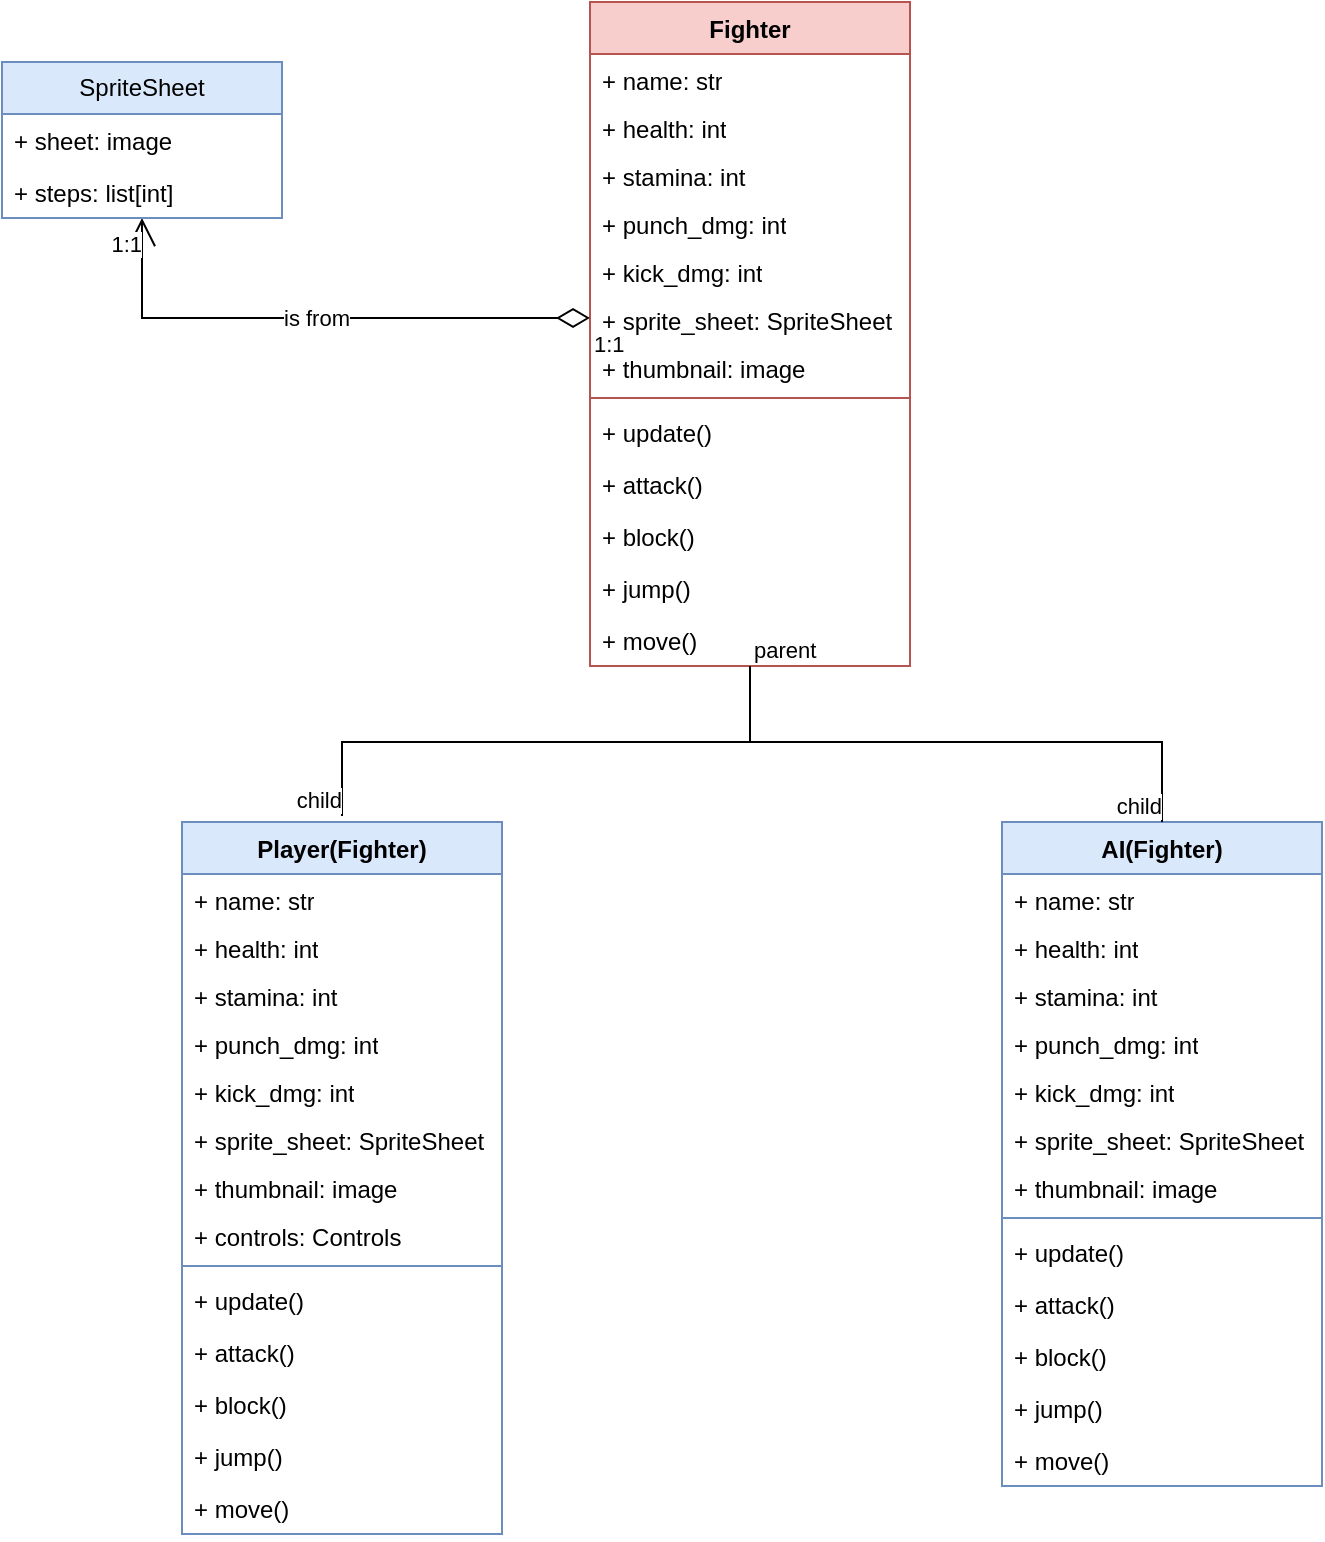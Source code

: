 <mxfile version="24.8.4">
  <diagram name="1 oldal" id="AO9EqF0Pw0XHUYTM5-0S">
    <mxGraphModel dx="1687" dy="868" grid="1" gridSize="10" guides="1" tooltips="1" connect="1" arrows="1" fold="1" page="1" pageScale="1" pageWidth="1600" pageHeight="900" math="0" shadow="0">
      <root>
        <mxCell id="0" />
        <mxCell id="1" parent="0" />
        <mxCell id="5-NTMnnVonEZ9g2xOe2K-20" value="Fighter" style="swimlane;fontStyle=1;align=center;verticalAlign=top;childLayout=stackLayout;horizontal=1;startSize=26;horizontalStack=0;resizeParent=1;resizeParentMax=0;resizeLast=0;collapsible=1;marginBottom=0;whiteSpace=wrap;html=1;fillColor=#f8cecc;strokeColor=#b85450;" vertex="1" parent="1">
          <mxGeometry x="334" y="60" width="160" height="332" as="geometry" />
        </mxCell>
        <mxCell id="5-NTMnnVonEZ9g2xOe2K-21" value="+ name: str" style="text;strokeColor=none;fillColor=none;align=left;verticalAlign=top;spacingLeft=4;spacingRight=4;overflow=hidden;rotatable=0;points=[[0,0.5],[1,0.5]];portConstraint=eastwest;whiteSpace=wrap;html=1;" vertex="1" parent="5-NTMnnVonEZ9g2xOe2K-20">
          <mxGeometry y="26" width="160" height="24" as="geometry" />
        </mxCell>
        <mxCell id="5-NTMnnVonEZ9g2xOe2K-26" value="+ health: int" style="text;strokeColor=none;fillColor=none;align=left;verticalAlign=top;spacingLeft=4;spacingRight=4;overflow=hidden;rotatable=0;points=[[0,0.5],[1,0.5]];portConstraint=eastwest;whiteSpace=wrap;html=1;" vertex="1" parent="5-NTMnnVonEZ9g2xOe2K-20">
          <mxGeometry y="50" width="160" height="24" as="geometry" />
        </mxCell>
        <mxCell id="5-NTMnnVonEZ9g2xOe2K-31" value="+ stamina: int" style="text;strokeColor=none;fillColor=none;align=left;verticalAlign=top;spacingLeft=4;spacingRight=4;overflow=hidden;rotatable=0;points=[[0,0.5],[1,0.5]];portConstraint=eastwest;whiteSpace=wrap;html=1;" vertex="1" parent="5-NTMnnVonEZ9g2xOe2K-20">
          <mxGeometry y="74" width="160" height="24" as="geometry" />
        </mxCell>
        <mxCell id="5-NTMnnVonEZ9g2xOe2K-30" value="+ punch_dmg: int" style="text;strokeColor=none;fillColor=none;align=left;verticalAlign=top;spacingLeft=4;spacingRight=4;overflow=hidden;rotatable=0;points=[[0,0.5],[1,0.5]];portConstraint=eastwest;whiteSpace=wrap;html=1;" vertex="1" parent="5-NTMnnVonEZ9g2xOe2K-20">
          <mxGeometry y="98" width="160" height="24" as="geometry" />
        </mxCell>
        <mxCell id="5-NTMnnVonEZ9g2xOe2K-29" value="+ kick_dmg: int" style="text;strokeColor=none;fillColor=none;align=left;verticalAlign=top;spacingLeft=4;spacingRight=4;overflow=hidden;rotatable=0;points=[[0,0.5],[1,0.5]];portConstraint=eastwest;whiteSpace=wrap;html=1;" vertex="1" parent="5-NTMnnVonEZ9g2xOe2K-20">
          <mxGeometry y="122" width="160" height="24" as="geometry" />
        </mxCell>
        <mxCell id="5-NTMnnVonEZ9g2xOe2K-28" value="+ sprite_sheet: SpriteSheet" style="text;strokeColor=none;fillColor=none;align=left;verticalAlign=top;spacingLeft=4;spacingRight=4;overflow=hidden;rotatable=0;points=[[0,0.5],[1,0.5]];portConstraint=eastwest;whiteSpace=wrap;html=1;" vertex="1" parent="5-NTMnnVonEZ9g2xOe2K-20">
          <mxGeometry y="146" width="160" height="24" as="geometry" />
        </mxCell>
        <mxCell id="5-NTMnnVonEZ9g2xOe2K-27" value="+ thumbnail: image" style="text;strokeColor=none;fillColor=none;align=left;verticalAlign=top;spacingLeft=4;spacingRight=4;overflow=hidden;rotatable=0;points=[[0,0.5],[1,0.5]];portConstraint=eastwest;whiteSpace=wrap;html=1;" vertex="1" parent="5-NTMnnVonEZ9g2xOe2K-20">
          <mxGeometry y="170" width="160" height="24" as="geometry" />
        </mxCell>
        <mxCell id="5-NTMnnVonEZ9g2xOe2K-22" value="" style="line;strokeWidth=1;fillColor=none;align=left;verticalAlign=middle;spacingTop=-1;spacingLeft=3;spacingRight=3;rotatable=0;labelPosition=right;points=[];portConstraint=eastwest;strokeColor=inherit;" vertex="1" parent="5-NTMnnVonEZ9g2xOe2K-20">
          <mxGeometry y="194" width="160" height="8" as="geometry" />
        </mxCell>
        <mxCell id="5-NTMnnVonEZ9g2xOe2K-23" value="+ update()" style="text;strokeColor=none;fillColor=none;align=left;verticalAlign=top;spacingLeft=4;spacingRight=4;overflow=hidden;rotatable=0;points=[[0,0.5],[1,0.5]];portConstraint=eastwest;whiteSpace=wrap;html=1;" vertex="1" parent="5-NTMnnVonEZ9g2xOe2K-20">
          <mxGeometry y="202" width="160" height="26" as="geometry" />
        </mxCell>
        <mxCell id="5-NTMnnVonEZ9g2xOe2K-32" value="+ attack()" style="text;strokeColor=none;fillColor=none;align=left;verticalAlign=top;spacingLeft=4;spacingRight=4;overflow=hidden;rotatable=0;points=[[0,0.5],[1,0.5]];portConstraint=eastwest;whiteSpace=wrap;html=1;" vertex="1" parent="5-NTMnnVonEZ9g2xOe2K-20">
          <mxGeometry y="228" width="160" height="26" as="geometry" />
        </mxCell>
        <mxCell id="5-NTMnnVonEZ9g2xOe2K-39" value="+ block()" style="text;strokeColor=none;fillColor=none;align=left;verticalAlign=top;spacingLeft=4;spacingRight=4;overflow=hidden;rotatable=0;points=[[0,0.5],[1,0.5]];portConstraint=eastwest;whiteSpace=wrap;html=1;" vertex="1" parent="5-NTMnnVonEZ9g2xOe2K-20">
          <mxGeometry y="254" width="160" height="26" as="geometry" />
        </mxCell>
        <mxCell id="5-NTMnnVonEZ9g2xOe2K-38" value="+ jump()" style="text;strokeColor=none;fillColor=none;align=left;verticalAlign=top;spacingLeft=4;spacingRight=4;overflow=hidden;rotatable=0;points=[[0,0.5],[1,0.5]];portConstraint=eastwest;whiteSpace=wrap;html=1;" vertex="1" parent="5-NTMnnVonEZ9g2xOe2K-20">
          <mxGeometry y="280" width="160" height="26" as="geometry" />
        </mxCell>
        <mxCell id="5-NTMnnVonEZ9g2xOe2K-37" value="+ move()" style="text;strokeColor=none;fillColor=none;align=left;verticalAlign=top;spacingLeft=4;spacingRight=4;overflow=hidden;rotatable=0;points=[[0,0.5],[1,0.5]];portConstraint=eastwest;whiteSpace=wrap;html=1;" vertex="1" parent="5-NTMnnVonEZ9g2xOe2K-20">
          <mxGeometry y="306" width="160" height="26" as="geometry" />
        </mxCell>
        <mxCell id="5-NTMnnVonEZ9g2xOe2K-44" value="is from" style="endArrow=open;html=1;endSize=12;startArrow=diamondThin;startSize=14;startFill=0;edgeStyle=orthogonalEdgeStyle;rounded=0;exitX=0;exitY=0.5;exitDx=0;exitDy=0;" edge="1" parent="1" source="5-NTMnnVonEZ9g2xOe2K-28" target="5-NTMnnVonEZ9g2xOe2K-47">
          <mxGeometry relative="1" as="geometry">
            <mxPoint x="100" y="300" as="sourcePoint" />
            <mxPoint x="120" y="360" as="targetPoint" />
          </mxGeometry>
        </mxCell>
        <mxCell id="5-NTMnnVonEZ9g2xOe2K-45" value="1:1" style="edgeLabel;resizable=0;html=1;align=left;verticalAlign=top;" connectable="0" vertex="1" parent="5-NTMnnVonEZ9g2xOe2K-44">
          <mxGeometry x="-1" relative="1" as="geometry" />
        </mxCell>
        <mxCell id="5-NTMnnVonEZ9g2xOe2K-46" value="1:1" style="edgeLabel;resizable=0;html=1;align=right;verticalAlign=top;" connectable="0" vertex="1" parent="5-NTMnnVonEZ9g2xOe2K-44">
          <mxGeometry x="1" relative="1" as="geometry" />
        </mxCell>
        <mxCell id="5-NTMnnVonEZ9g2xOe2K-47" value="SpriteSheet" style="swimlane;fontStyle=0;childLayout=stackLayout;horizontal=1;startSize=26;fillColor=#dae8fc;horizontalStack=0;resizeParent=1;resizeParentMax=0;resizeLast=0;collapsible=1;marginBottom=0;whiteSpace=wrap;html=1;strokeColor=#6c8ebf;" vertex="1" parent="1">
          <mxGeometry x="40" y="90" width="140" height="78" as="geometry" />
        </mxCell>
        <mxCell id="5-NTMnnVonEZ9g2xOe2K-49" value="+ sheet: image" style="text;strokeColor=none;fillColor=none;align=left;verticalAlign=top;spacingLeft=4;spacingRight=4;overflow=hidden;rotatable=0;points=[[0,0.5],[1,0.5]];portConstraint=eastwest;whiteSpace=wrap;html=1;" vertex="1" parent="5-NTMnnVonEZ9g2xOe2K-47">
          <mxGeometry y="26" width="140" height="26" as="geometry" />
        </mxCell>
        <mxCell id="5-NTMnnVonEZ9g2xOe2K-51" value="+ steps: list[int]" style="text;strokeColor=none;fillColor=none;align=left;verticalAlign=top;spacingLeft=4;spacingRight=4;overflow=hidden;rotatable=0;points=[[0,0.5],[1,0.5]];portConstraint=eastwest;whiteSpace=wrap;html=1;" vertex="1" parent="5-NTMnnVonEZ9g2xOe2K-47">
          <mxGeometry y="52" width="140" height="26" as="geometry" />
        </mxCell>
        <mxCell id="5-NTMnnVonEZ9g2xOe2K-52" value="Player(Fighter)" style="swimlane;fontStyle=1;align=center;verticalAlign=top;childLayout=stackLayout;horizontal=1;startSize=26;horizontalStack=0;resizeParent=1;resizeParentMax=0;resizeLast=0;collapsible=1;marginBottom=0;whiteSpace=wrap;html=1;fillColor=#dae8fc;strokeColor=#6c8ebf;" vertex="1" parent="1">
          <mxGeometry x="130" y="470" width="160" height="356" as="geometry" />
        </mxCell>
        <mxCell id="5-NTMnnVonEZ9g2xOe2K-53" value="+ name: str" style="text;strokeColor=none;fillColor=none;align=left;verticalAlign=top;spacingLeft=4;spacingRight=4;overflow=hidden;rotatable=0;points=[[0,0.5],[1,0.5]];portConstraint=eastwest;whiteSpace=wrap;html=1;" vertex="1" parent="5-NTMnnVonEZ9g2xOe2K-52">
          <mxGeometry y="26" width="160" height="24" as="geometry" />
        </mxCell>
        <mxCell id="5-NTMnnVonEZ9g2xOe2K-54" value="+ health: int" style="text;strokeColor=none;fillColor=none;align=left;verticalAlign=top;spacingLeft=4;spacingRight=4;overflow=hidden;rotatable=0;points=[[0,0.5],[1,0.5]];portConstraint=eastwest;whiteSpace=wrap;html=1;" vertex="1" parent="5-NTMnnVonEZ9g2xOe2K-52">
          <mxGeometry y="50" width="160" height="24" as="geometry" />
        </mxCell>
        <mxCell id="5-NTMnnVonEZ9g2xOe2K-55" value="+ stamina: int" style="text;strokeColor=none;fillColor=none;align=left;verticalAlign=top;spacingLeft=4;spacingRight=4;overflow=hidden;rotatable=0;points=[[0,0.5],[1,0.5]];portConstraint=eastwest;whiteSpace=wrap;html=1;" vertex="1" parent="5-NTMnnVonEZ9g2xOe2K-52">
          <mxGeometry y="74" width="160" height="24" as="geometry" />
        </mxCell>
        <mxCell id="5-NTMnnVonEZ9g2xOe2K-56" value="+ punch_dmg: int" style="text;strokeColor=none;fillColor=none;align=left;verticalAlign=top;spacingLeft=4;spacingRight=4;overflow=hidden;rotatable=0;points=[[0,0.5],[1,0.5]];portConstraint=eastwest;whiteSpace=wrap;html=1;" vertex="1" parent="5-NTMnnVonEZ9g2xOe2K-52">
          <mxGeometry y="98" width="160" height="24" as="geometry" />
        </mxCell>
        <mxCell id="5-NTMnnVonEZ9g2xOe2K-57" value="+ kick_dmg: int" style="text;strokeColor=none;fillColor=none;align=left;verticalAlign=top;spacingLeft=4;spacingRight=4;overflow=hidden;rotatable=0;points=[[0,0.5],[1,0.5]];portConstraint=eastwest;whiteSpace=wrap;html=1;" vertex="1" parent="5-NTMnnVonEZ9g2xOe2K-52">
          <mxGeometry y="122" width="160" height="24" as="geometry" />
        </mxCell>
        <mxCell id="5-NTMnnVonEZ9g2xOe2K-58" value="+ sprite_sheet: SpriteSheet" style="text;strokeColor=none;fillColor=none;align=left;verticalAlign=top;spacingLeft=4;spacingRight=4;overflow=hidden;rotatable=0;points=[[0,0.5],[1,0.5]];portConstraint=eastwest;whiteSpace=wrap;html=1;" vertex="1" parent="5-NTMnnVonEZ9g2xOe2K-52">
          <mxGeometry y="146" width="160" height="24" as="geometry" />
        </mxCell>
        <mxCell id="5-NTMnnVonEZ9g2xOe2K-59" value="+ thumbnail: image" style="text;strokeColor=none;fillColor=none;align=left;verticalAlign=top;spacingLeft=4;spacingRight=4;overflow=hidden;rotatable=0;points=[[0,0.5],[1,0.5]];portConstraint=eastwest;whiteSpace=wrap;html=1;" vertex="1" parent="5-NTMnnVonEZ9g2xOe2K-52">
          <mxGeometry y="170" width="160" height="24" as="geometry" />
        </mxCell>
        <mxCell id="5-NTMnnVonEZ9g2xOe2K-70" value="+ controls: Controls" style="text;strokeColor=none;fillColor=none;align=left;verticalAlign=top;spacingLeft=4;spacingRight=4;overflow=hidden;rotatable=0;points=[[0,0.5],[1,0.5]];portConstraint=eastwest;whiteSpace=wrap;html=1;" vertex="1" parent="5-NTMnnVonEZ9g2xOe2K-52">
          <mxGeometry y="194" width="160" height="24" as="geometry" />
        </mxCell>
        <mxCell id="5-NTMnnVonEZ9g2xOe2K-60" value="" style="line;strokeWidth=1;fillColor=none;align=left;verticalAlign=middle;spacingTop=-1;spacingLeft=3;spacingRight=3;rotatable=0;labelPosition=right;points=[];portConstraint=eastwest;strokeColor=inherit;" vertex="1" parent="5-NTMnnVonEZ9g2xOe2K-52">
          <mxGeometry y="218" width="160" height="8" as="geometry" />
        </mxCell>
        <mxCell id="5-NTMnnVonEZ9g2xOe2K-61" value="+ update()" style="text;strokeColor=none;fillColor=none;align=left;verticalAlign=top;spacingLeft=4;spacingRight=4;overflow=hidden;rotatable=0;points=[[0,0.5],[1,0.5]];portConstraint=eastwest;whiteSpace=wrap;html=1;" vertex="1" parent="5-NTMnnVonEZ9g2xOe2K-52">
          <mxGeometry y="226" width="160" height="26" as="geometry" />
        </mxCell>
        <mxCell id="5-NTMnnVonEZ9g2xOe2K-62" value="+ attack()" style="text;strokeColor=none;fillColor=none;align=left;verticalAlign=top;spacingLeft=4;spacingRight=4;overflow=hidden;rotatable=0;points=[[0,0.5],[1,0.5]];portConstraint=eastwest;whiteSpace=wrap;html=1;" vertex="1" parent="5-NTMnnVonEZ9g2xOe2K-52">
          <mxGeometry y="252" width="160" height="26" as="geometry" />
        </mxCell>
        <mxCell id="5-NTMnnVonEZ9g2xOe2K-63" value="+ block()" style="text;strokeColor=none;fillColor=none;align=left;verticalAlign=top;spacingLeft=4;spacingRight=4;overflow=hidden;rotatable=0;points=[[0,0.5],[1,0.5]];portConstraint=eastwest;whiteSpace=wrap;html=1;" vertex="1" parent="5-NTMnnVonEZ9g2xOe2K-52">
          <mxGeometry y="278" width="160" height="26" as="geometry" />
        </mxCell>
        <mxCell id="5-NTMnnVonEZ9g2xOe2K-64" value="+ jump()" style="text;strokeColor=none;fillColor=none;align=left;verticalAlign=top;spacingLeft=4;spacingRight=4;overflow=hidden;rotatable=0;points=[[0,0.5],[1,0.5]];portConstraint=eastwest;whiteSpace=wrap;html=1;" vertex="1" parent="5-NTMnnVonEZ9g2xOe2K-52">
          <mxGeometry y="304" width="160" height="26" as="geometry" />
        </mxCell>
        <mxCell id="5-NTMnnVonEZ9g2xOe2K-65" value="+ move()" style="text;strokeColor=none;fillColor=none;align=left;verticalAlign=top;spacingLeft=4;spacingRight=4;overflow=hidden;rotatable=0;points=[[0,0.5],[1,0.5]];portConstraint=eastwest;whiteSpace=wrap;html=1;" vertex="1" parent="5-NTMnnVonEZ9g2xOe2K-52">
          <mxGeometry y="330" width="160" height="26" as="geometry" />
        </mxCell>
        <mxCell id="5-NTMnnVonEZ9g2xOe2K-67" value="" style="endArrow=none;html=1;edgeStyle=orthogonalEdgeStyle;rounded=0;" edge="1" parent="1" source="5-NTMnnVonEZ9g2xOe2K-20">
          <mxGeometry relative="1" as="geometry">
            <mxPoint x="330" y="380" as="sourcePoint" />
            <mxPoint x="210" y="467" as="targetPoint" />
            <Array as="points">
              <mxPoint x="414" y="430" />
              <mxPoint x="210" y="430" />
            </Array>
          </mxGeometry>
        </mxCell>
        <mxCell id="5-NTMnnVonEZ9g2xOe2K-68" value="parent" style="edgeLabel;resizable=0;html=1;align=left;verticalAlign=bottom;" connectable="0" vertex="1" parent="5-NTMnnVonEZ9g2xOe2K-67">
          <mxGeometry x="-1" relative="1" as="geometry" />
        </mxCell>
        <mxCell id="5-NTMnnVonEZ9g2xOe2K-69" value="child" style="edgeLabel;resizable=0;html=1;align=right;verticalAlign=bottom;" connectable="0" vertex="1" parent="5-NTMnnVonEZ9g2xOe2K-67">
          <mxGeometry x="1" relative="1" as="geometry" />
        </mxCell>
        <mxCell id="5-NTMnnVonEZ9g2xOe2K-71" value="AI(Fighter)" style="swimlane;fontStyle=1;align=center;verticalAlign=top;childLayout=stackLayout;horizontal=1;startSize=26;horizontalStack=0;resizeParent=1;resizeParentMax=0;resizeLast=0;collapsible=1;marginBottom=0;whiteSpace=wrap;html=1;fillColor=#dae8fc;strokeColor=#6c8ebf;" vertex="1" parent="1">
          <mxGeometry x="540" y="470" width="160" height="332" as="geometry" />
        </mxCell>
        <mxCell id="5-NTMnnVonEZ9g2xOe2K-72" value="+ name: str" style="text;strokeColor=none;fillColor=none;align=left;verticalAlign=top;spacingLeft=4;spacingRight=4;overflow=hidden;rotatable=0;points=[[0,0.5],[1,0.5]];portConstraint=eastwest;whiteSpace=wrap;html=1;" vertex="1" parent="5-NTMnnVonEZ9g2xOe2K-71">
          <mxGeometry y="26" width="160" height="24" as="geometry" />
        </mxCell>
        <mxCell id="5-NTMnnVonEZ9g2xOe2K-73" value="+ health: int" style="text;strokeColor=none;fillColor=none;align=left;verticalAlign=top;spacingLeft=4;spacingRight=4;overflow=hidden;rotatable=0;points=[[0,0.5],[1,0.5]];portConstraint=eastwest;whiteSpace=wrap;html=1;" vertex="1" parent="5-NTMnnVonEZ9g2xOe2K-71">
          <mxGeometry y="50" width="160" height="24" as="geometry" />
        </mxCell>
        <mxCell id="5-NTMnnVonEZ9g2xOe2K-74" value="+ stamina: int" style="text;strokeColor=none;fillColor=none;align=left;verticalAlign=top;spacingLeft=4;spacingRight=4;overflow=hidden;rotatable=0;points=[[0,0.5],[1,0.5]];portConstraint=eastwest;whiteSpace=wrap;html=1;" vertex="1" parent="5-NTMnnVonEZ9g2xOe2K-71">
          <mxGeometry y="74" width="160" height="24" as="geometry" />
        </mxCell>
        <mxCell id="5-NTMnnVonEZ9g2xOe2K-75" value="+ punch_dmg: int" style="text;strokeColor=none;fillColor=none;align=left;verticalAlign=top;spacingLeft=4;spacingRight=4;overflow=hidden;rotatable=0;points=[[0,0.5],[1,0.5]];portConstraint=eastwest;whiteSpace=wrap;html=1;" vertex="1" parent="5-NTMnnVonEZ9g2xOe2K-71">
          <mxGeometry y="98" width="160" height="24" as="geometry" />
        </mxCell>
        <mxCell id="5-NTMnnVonEZ9g2xOe2K-76" value="+ kick_dmg: int" style="text;strokeColor=none;fillColor=none;align=left;verticalAlign=top;spacingLeft=4;spacingRight=4;overflow=hidden;rotatable=0;points=[[0,0.5],[1,0.5]];portConstraint=eastwest;whiteSpace=wrap;html=1;" vertex="1" parent="5-NTMnnVonEZ9g2xOe2K-71">
          <mxGeometry y="122" width="160" height="24" as="geometry" />
        </mxCell>
        <mxCell id="5-NTMnnVonEZ9g2xOe2K-77" value="+ sprite_sheet: SpriteSheet" style="text;strokeColor=none;fillColor=none;align=left;verticalAlign=top;spacingLeft=4;spacingRight=4;overflow=hidden;rotatable=0;points=[[0,0.5],[1,0.5]];portConstraint=eastwest;whiteSpace=wrap;html=1;" vertex="1" parent="5-NTMnnVonEZ9g2xOe2K-71">
          <mxGeometry y="146" width="160" height="24" as="geometry" />
        </mxCell>
        <mxCell id="5-NTMnnVonEZ9g2xOe2K-78" value="+ thumbnail: image" style="text;strokeColor=none;fillColor=none;align=left;verticalAlign=top;spacingLeft=4;spacingRight=4;overflow=hidden;rotatable=0;points=[[0,0.5],[1,0.5]];portConstraint=eastwest;whiteSpace=wrap;html=1;" vertex="1" parent="5-NTMnnVonEZ9g2xOe2K-71">
          <mxGeometry y="170" width="160" height="24" as="geometry" />
        </mxCell>
        <mxCell id="5-NTMnnVonEZ9g2xOe2K-80" value="" style="line;strokeWidth=1;fillColor=none;align=left;verticalAlign=middle;spacingTop=-1;spacingLeft=3;spacingRight=3;rotatable=0;labelPosition=right;points=[];portConstraint=eastwest;strokeColor=inherit;" vertex="1" parent="5-NTMnnVonEZ9g2xOe2K-71">
          <mxGeometry y="194" width="160" height="8" as="geometry" />
        </mxCell>
        <mxCell id="5-NTMnnVonEZ9g2xOe2K-81" value="+ update()" style="text;strokeColor=none;fillColor=none;align=left;verticalAlign=top;spacingLeft=4;spacingRight=4;overflow=hidden;rotatable=0;points=[[0,0.5],[1,0.5]];portConstraint=eastwest;whiteSpace=wrap;html=1;" vertex="1" parent="5-NTMnnVonEZ9g2xOe2K-71">
          <mxGeometry y="202" width="160" height="26" as="geometry" />
        </mxCell>
        <mxCell id="5-NTMnnVonEZ9g2xOe2K-82" value="+ attack()" style="text;strokeColor=none;fillColor=none;align=left;verticalAlign=top;spacingLeft=4;spacingRight=4;overflow=hidden;rotatable=0;points=[[0,0.5],[1,0.5]];portConstraint=eastwest;whiteSpace=wrap;html=1;" vertex="1" parent="5-NTMnnVonEZ9g2xOe2K-71">
          <mxGeometry y="228" width="160" height="26" as="geometry" />
        </mxCell>
        <mxCell id="5-NTMnnVonEZ9g2xOe2K-83" value="+ block()" style="text;strokeColor=none;fillColor=none;align=left;verticalAlign=top;spacingLeft=4;spacingRight=4;overflow=hidden;rotatable=0;points=[[0,0.5],[1,0.5]];portConstraint=eastwest;whiteSpace=wrap;html=1;" vertex="1" parent="5-NTMnnVonEZ9g2xOe2K-71">
          <mxGeometry y="254" width="160" height="26" as="geometry" />
        </mxCell>
        <mxCell id="5-NTMnnVonEZ9g2xOe2K-84" value="+ jump()" style="text;strokeColor=none;fillColor=none;align=left;verticalAlign=top;spacingLeft=4;spacingRight=4;overflow=hidden;rotatable=0;points=[[0,0.5],[1,0.5]];portConstraint=eastwest;whiteSpace=wrap;html=1;" vertex="1" parent="5-NTMnnVonEZ9g2xOe2K-71">
          <mxGeometry y="280" width="160" height="26" as="geometry" />
        </mxCell>
        <mxCell id="5-NTMnnVonEZ9g2xOe2K-85" value="+ move()" style="text;strokeColor=none;fillColor=none;align=left;verticalAlign=top;spacingLeft=4;spacingRight=4;overflow=hidden;rotatable=0;points=[[0,0.5],[1,0.5]];portConstraint=eastwest;whiteSpace=wrap;html=1;" vertex="1" parent="5-NTMnnVonEZ9g2xOe2K-71">
          <mxGeometry y="306" width="160" height="26" as="geometry" />
        </mxCell>
        <mxCell id="5-NTMnnVonEZ9g2xOe2K-87" value="" style="endArrow=none;html=1;edgeStyle=orthogonalEdgeStyle;rounded=0;" edge="1" parent="1" source="5-NTMnnVonEZ9g2xOe2K-20" target="5-NTMnnVonEZ9g2xOe2K-71">
          <mxGeometry relative="1" as="geometry">
            <mxPoint x="520" y="410" as="sourcePoint" />
            <mxPoint x="680" y="410" as="targetPoint" />
            <Array as="points">
              <mxPoint x="414" y="430" />
              <mxPoint x="620" y="430" />
            </Array>
          </mxGeometry>
        </mxCell>
        <mxCell id="5-NTMnnVonEZ9g2xOe2K-88" value="parent" style="edgeLabel;resizable=0;html=1;align=left;verticalAlign=bottom;" connectable="0" vertex="1" parent="5-NTMnnVonEZ9g2xOe2K-87">
          <mxGeometry x="-1" relative="1" as="geometry" />
        </mxCell>
        <mxCell id="5-NTMnnVonEZ9g2xOe2K-89" value="child" style="edgeLabel;resizable=0;html=1;align=right;verticalAlign=bottom;" connectable="0" vertex="1" parent="5-NTMnnVonEZ9g2xOe2K-87">
          <mxGeometry x="1" relative="1" as="geometry" />
        </mxCell>
      </root>
    </mxGraphModel>
  </diagram>
</mxfile>
